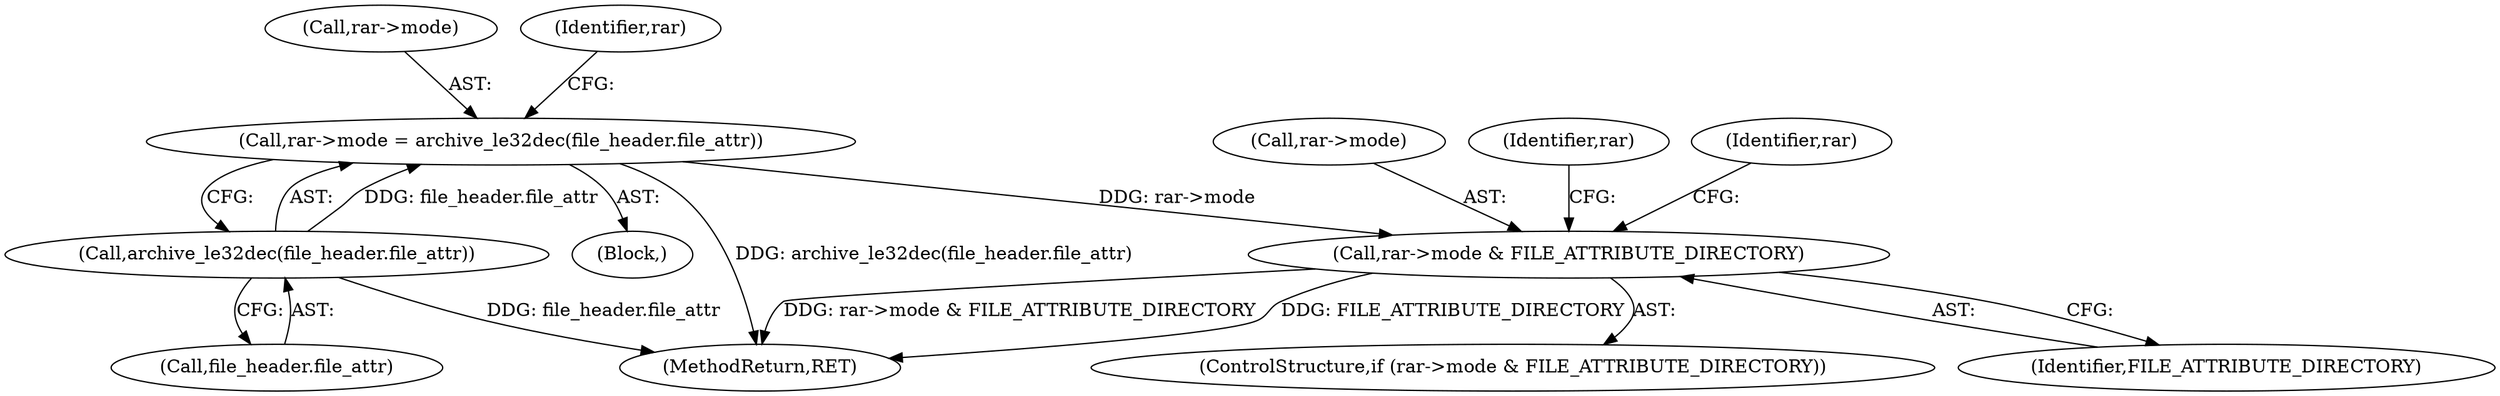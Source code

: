 digraph "0_libarchive_5562545b5562f6d12a4ef991fae158bf4ccf92b6@pointer" {
"1001437" [label="(Call,rar->mode = archive_le32dec(file_header.file_attr))"];
"1001441" [label="(Call,archive_le32dec(file_header.file_attr))"];
"1001446" [label="(Call,rar->mode & FILE_ATTRIBUTE_DIRECTORY)"];
"1001437" [label="(Call,rar->mode = archive_le32dec(file_header.file_attr))"];
"1001438" [label="(Call,rar->mode)"];
"1001453" [label="(Identifier,rar)"];
"1001448" [label="(Identifier,rar)"];
"1001741" [label="(MethodReturn,RET)"];
"1001442" [label="(Call,file_header.file_attr)"];
"1001450" [label="(Identifier,FILE_ATTRIBUTE_DIRECTORY)"];
"1001441" [label="(Call,archive_le32dec(file_header.file_attr))"];
"1001446" [label="(Call,rar->mode & FILE_ATTRIBUTE_DIRECTORY)"];
"1001433" [label="(Block,)"];
"1001465" [label="(Identifier,rar)"];
"1001445" [label="(ControlStructure,if (rar->mode & FILE_ATTRIBUTE_DIRECTORY))"];
"1001447" [label="(Call,rar->mode)"];
"1001437" -> "1001433"  [label="AST: "];
"1001437" -> "1001441"  [label="CFG: "];
"1001438" -> "1001437"  [label="AST: "];
"1001441" -> "1001437"  [label="AST: "];
"1001448" -> "1001437"  [label="CFG: "];
"1001437" -> "1001741"  [label="DDG: archive_le32dec(file_header.file_attr)"];
"1001441" -> "1001437"  [label="DDG: file_header.file_attr"];
"1001437" -> "1001446"  [label="DDG: rar->mode"];
"1001441" -> "1001442"  [label="CFG: "];
"1001442" -> "1001441"  [label="AST: "];
"1001441" -> "1001741"  [label="DDG: file_header.file_attr"];
"1001446" -> "1001445"  [label="AST: "];
"1001446" -> "1001450"  [label="CFG: "];
"1001447" -> "1001446"  [label="AST: "];
"1001450" -> "1001446"  [label="AST: "];
"1001453" -> "1001446"  [label="CFG: "];
"1001465" -> "1001446"  [label="CFG: "];
"1001446" -> "1001741"  [label="DDG: rar->mode & FILE_ATTRIBUTE_DIRECTORY"];
"1001446" -> "1001741"  [label="DDG: FILE_ATTRIBUTE_DIRECTORY"];
}
